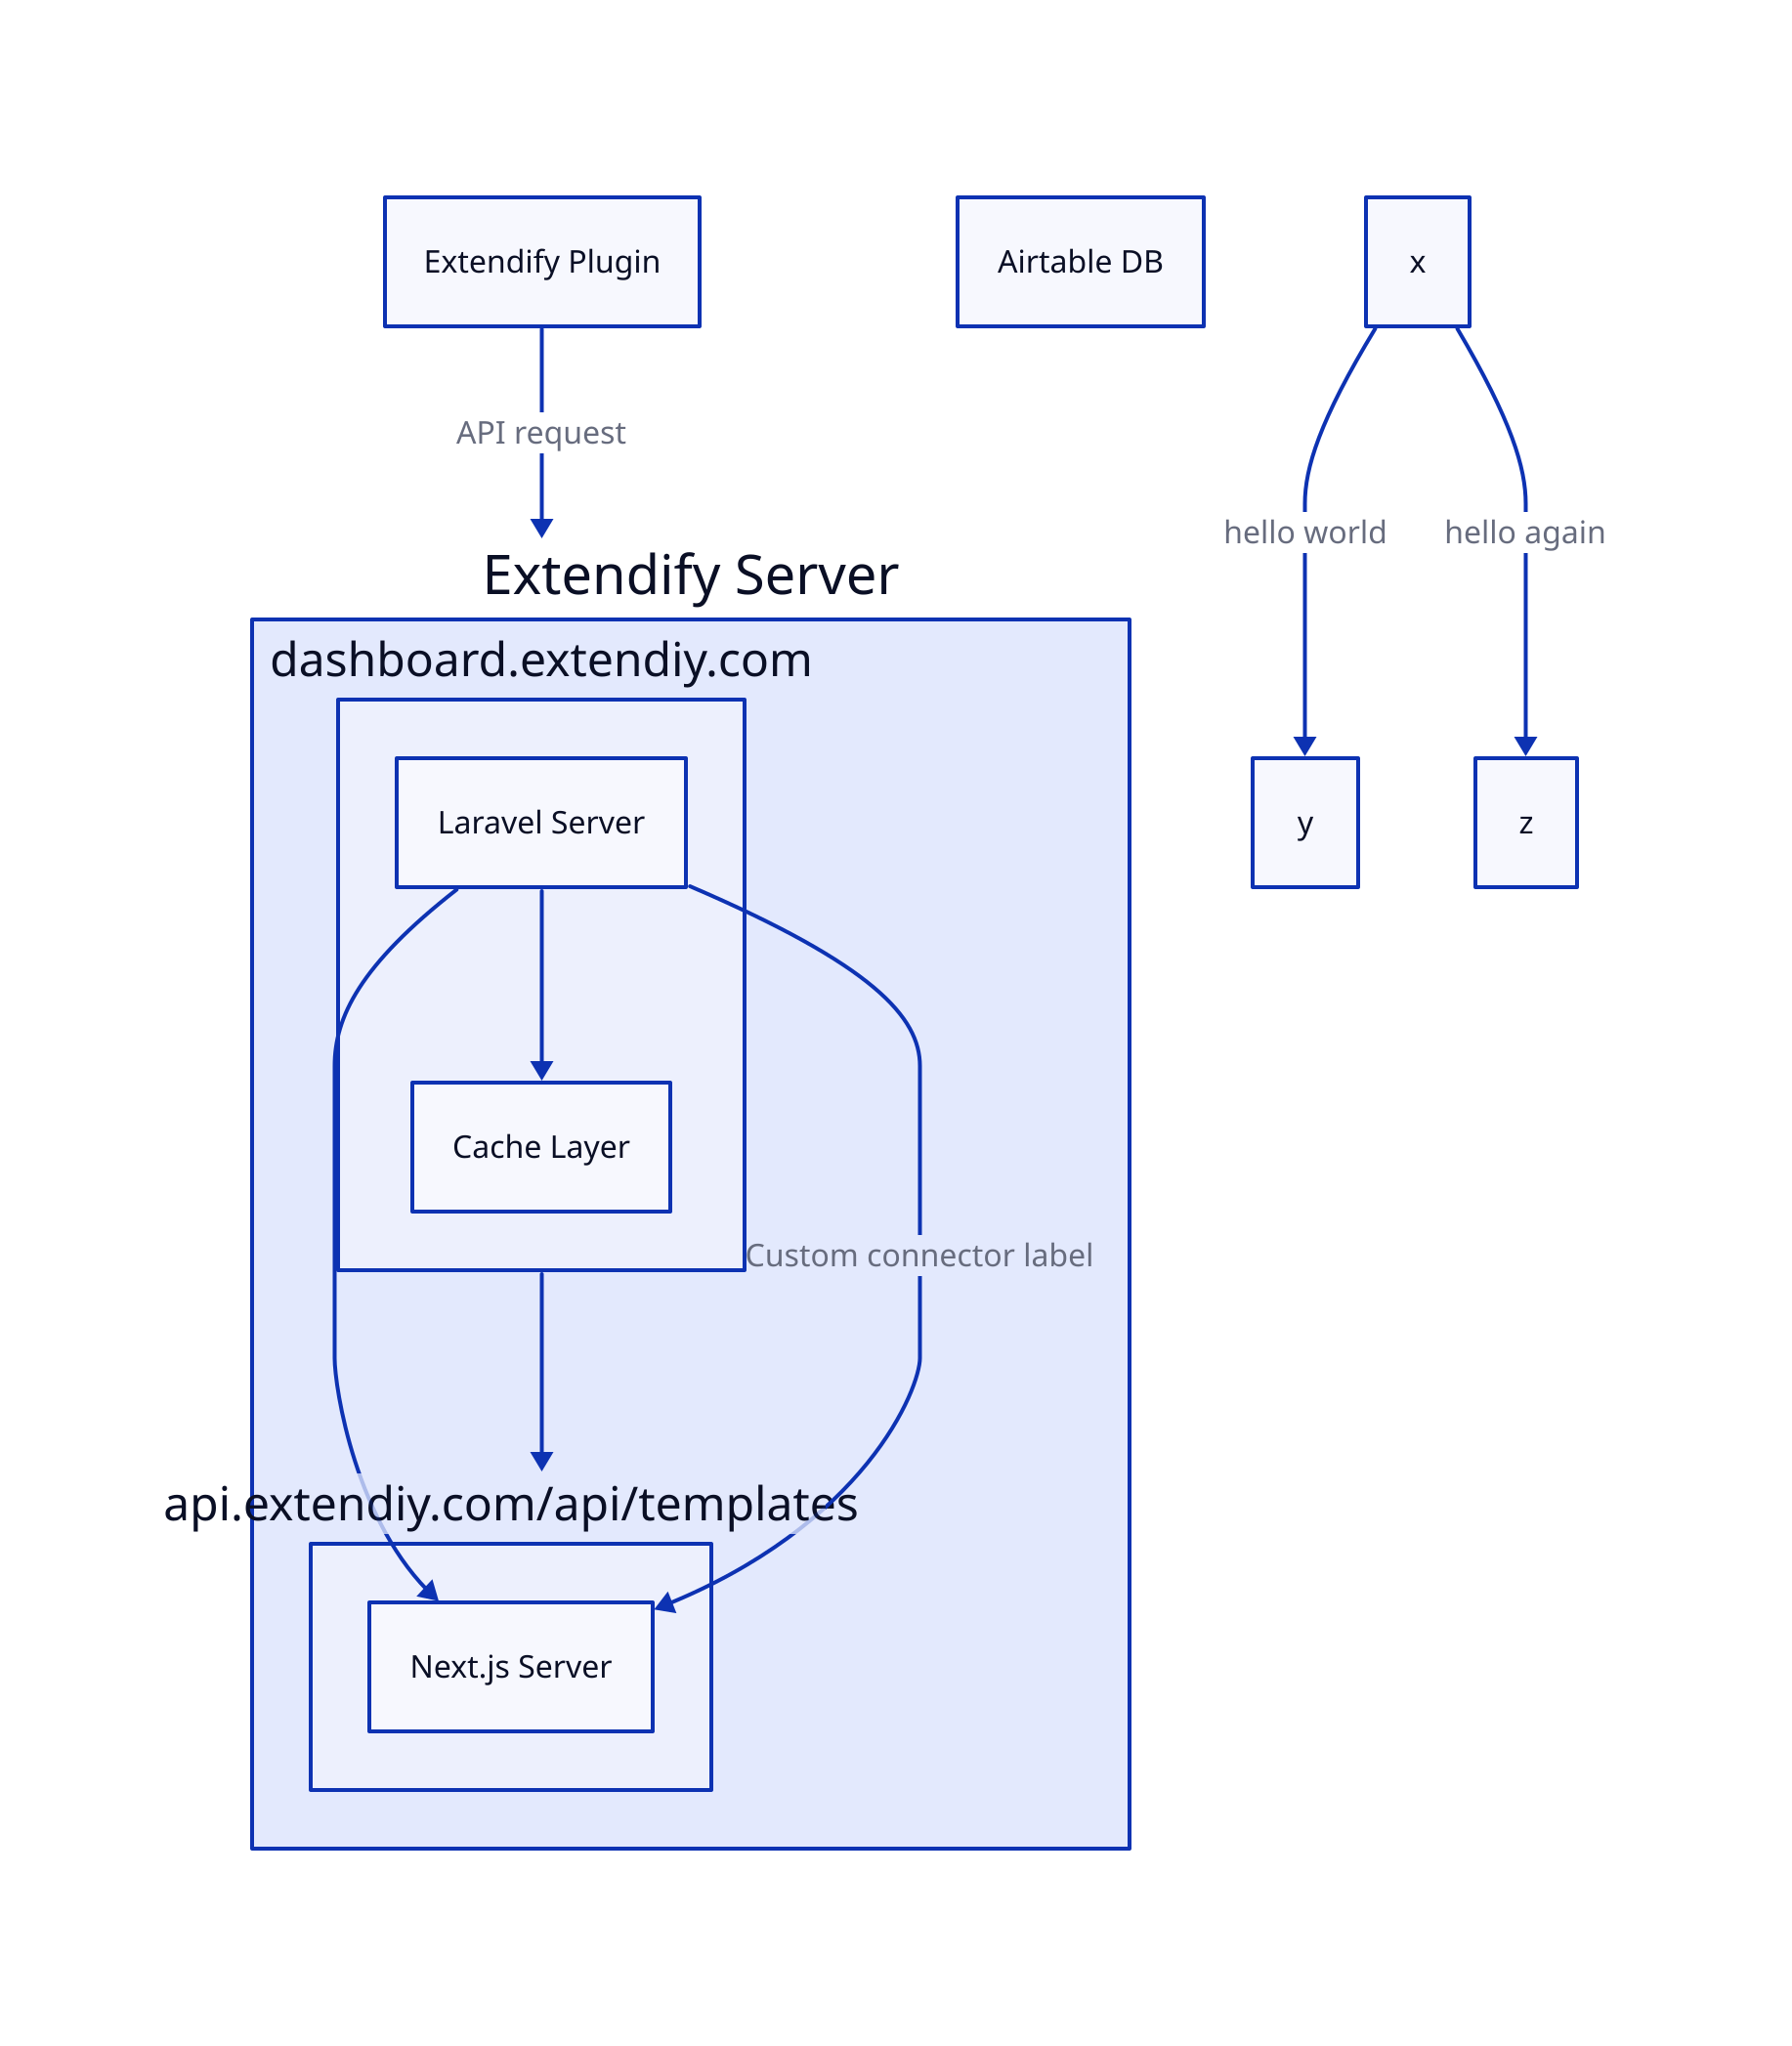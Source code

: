 a: Extendify Plugin
e: Airtable DB

extendifyServer: {
  label: Extendify Server

  dashboardServer: {
    label: dashboard.extendiy.com
    ls: Laravel Server
    cl: Cache Layer

    ls -> cl
  }

  apiServer:  {
    label: api.extendiy.com/api/templates
    nj: Next.js Server

    _.dashboardServer.ls -> nj
  }

  dashboardServer -> apiServer
  dashboardServer.ls -> apiServer.nj : Custom connector label
}

a -> extendifyServer: API request
x -> y: hello world
x -> z: hello again
